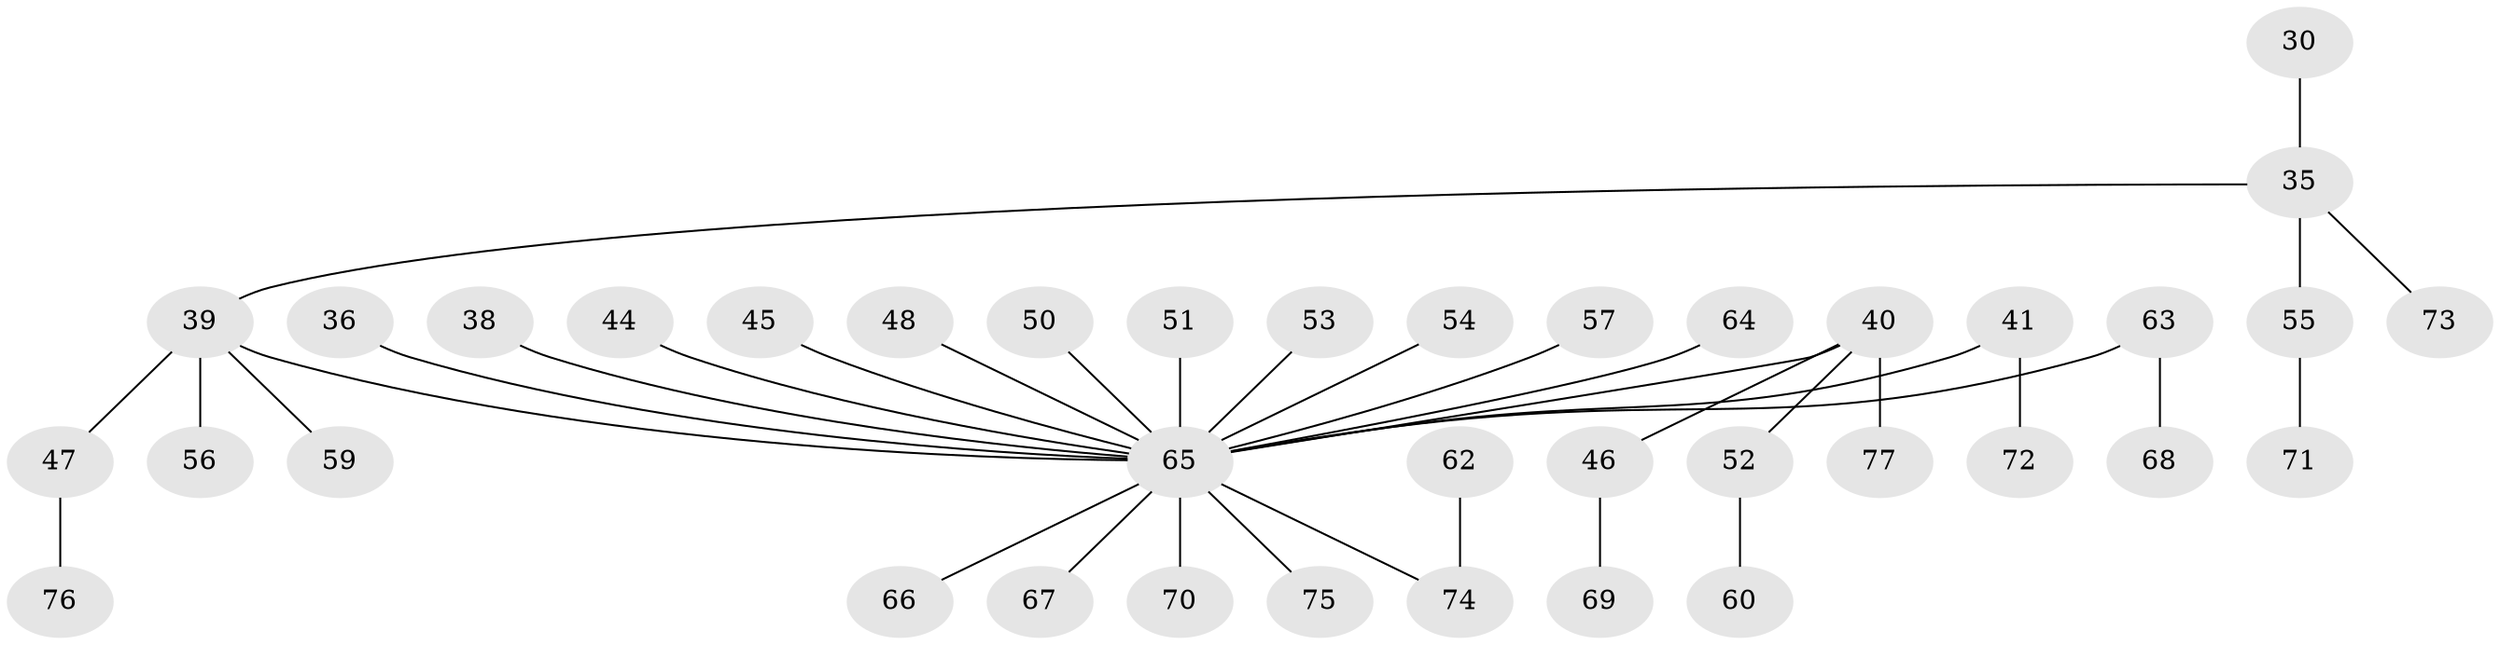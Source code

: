 // original degree distribution, {3: 0.19480519480519481, 4: 0.05194805194805195, 2: 0.24675324675324675, 11: 0.012987012987012988, 5: 0.012987012987012988, 1: 0.4805194805194805}
// Generated by graph-tools (version 1.1) at 2025/52/03/09/25 04:52:50]
// undirected, 38 vertices, 37 edges
graph export_dot {
graph [start="1"]
  node [color=gray90,style=filled];
  30;
  35 [super="+18"];
  36;
  38;
  39 [super="+12+28"];
  40 [super="+31"];
  41;
  44;
  45;
  46;
  47;
  48;
  50;
  51;
  52;
  53;
  54;
  55;
  56;
  57;
  59;
  60;
  62;
  63;
  64;
  65 [super="+22+32+37+26+42+43+27+33+8+11+61+15+34"];
  66;
  67;
  68;
  69;
  70;
  71;
  72;
  73 [super="+25"];
  74 [super="+58"];
  75;
  76;
  77;
  30 -- 35;
  35 -- 55;
  35 -- 39;
  35 -- 73;
  36 -- 65;
  38 -- 65;
  39 -- 56;
  39 -- 59;
  39 -- 47;
  39 -- 65;
  40 -- 46;
  40 -- 52;
  40 -- 77;
  40 -- 65;
  41 -- 72;
  41 -- 65;
  44 -- 65;
  45 -- 65;
  46 -- 69;
  47 -- 76;
  48 -- 65;
  50 -- 65;
  51 -- 65;
  52 -- 60;
  53 -- 65;
  54 -- 65;
  55 -- 71;
  57 -- 65;
  62 -- 74;
  63 -- 68;
  63 -- 65;
  64 -- 65;
  65 -- 70;
  65 -- 75;
  65 -- 67;
  65 -- 74;
  65 -- 66;
}
